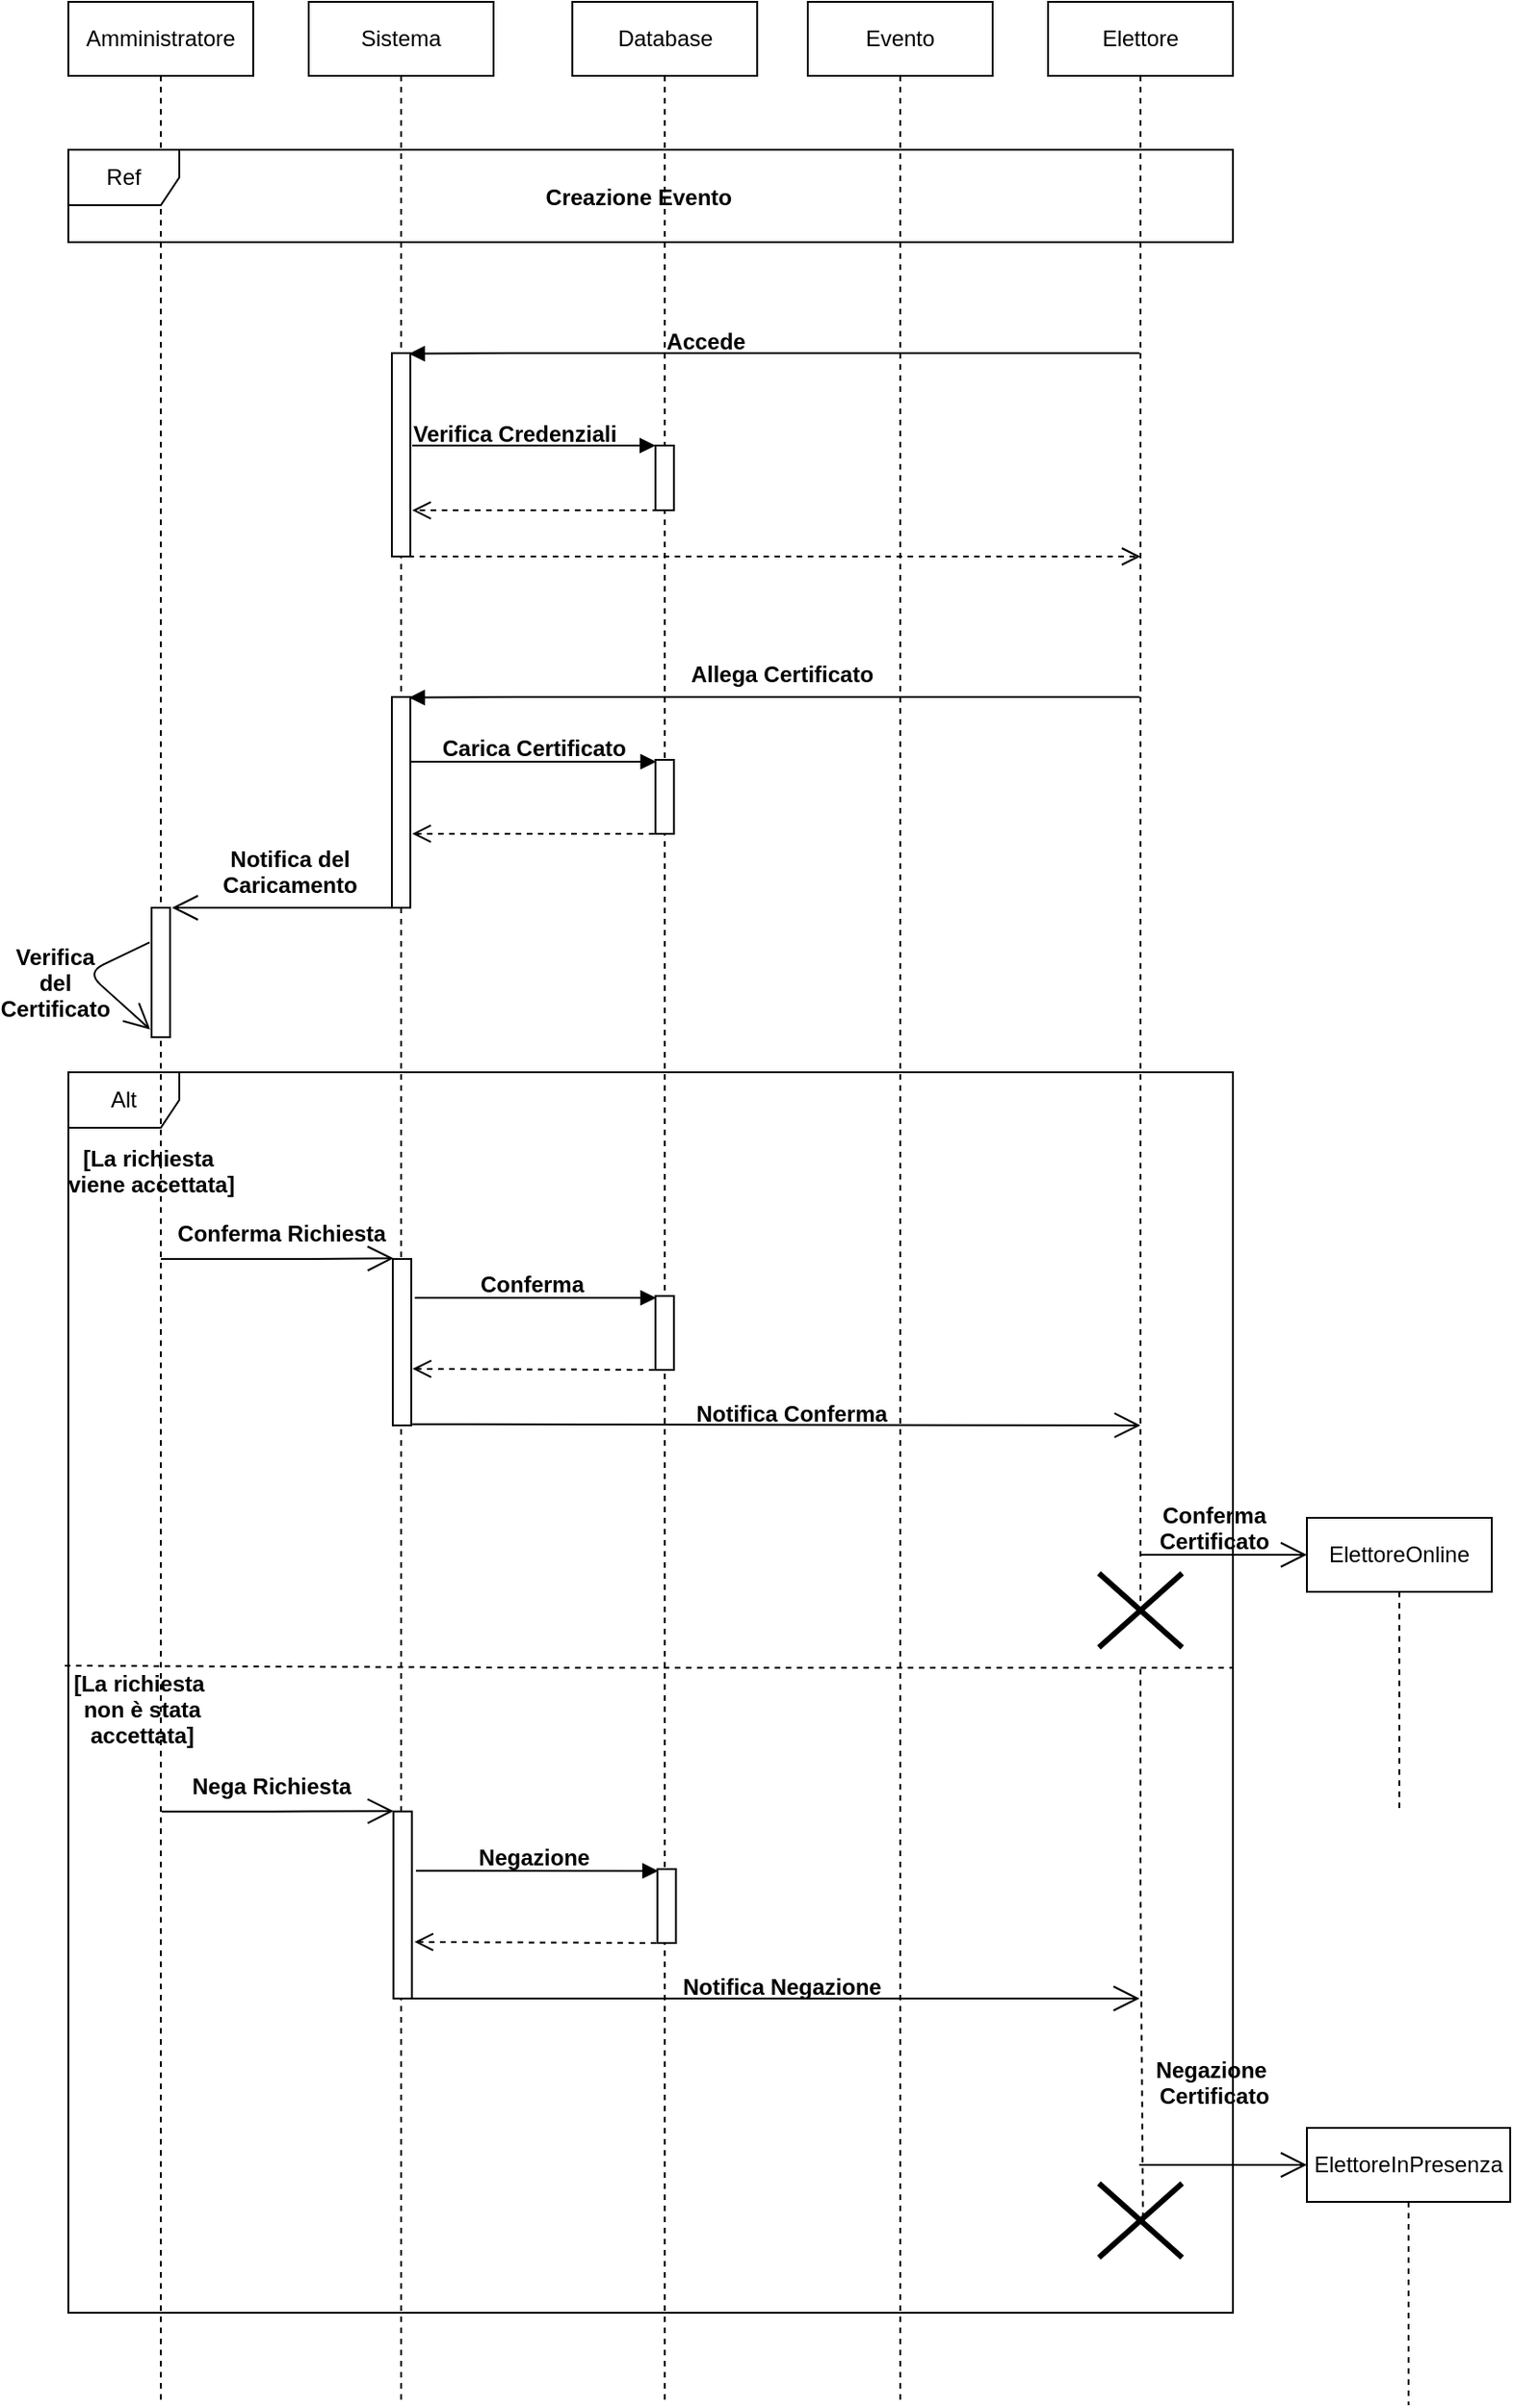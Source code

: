 <mxfile version="13.0.1" type="device"><diagram id="xIbB-L-WviXpPpuF0Ptj" name="Page-1"><mxGraphModel dx="1917" dy="494" grid="1" gridSize="10" guides="1" tooltips="1" connect="1" arrows="1" fold="1" page="1" pageScale="1" pageWidth="827" pageHeight="1169" math="0" shadow="0"><root><mxCell id="0"/><mxCell id="1" parent="0"/><mxCell id="BzQKoLPeAXlqbTUkZ_HC-1" value="Alt" style="shape=umlFrame;whiteSpace=wrap;html=1;" parent="1" vertex="1"><mxGeometry x="-790" y="599" width="630" height="671" as="geometry"/></mxCell><mxCell id="BzQKoLPeAXlqbTUkZ_HC-2" value="Creazione Evento" style="text;align=center;fontStyle=1;verticalAlign=middle;spacingLeft=3;spacingRight=3;strokeColor=none;rotatable=0;points=[[0,0.5],[1,0.5]];portConstraint=eastwest;" parent="1" vertex="1"><mxGeometry x="-546.37" y="112" width="130" height="26" as="geometry"/></mxCell><mxCell id="BzQKoLPeAXlqbTUkZ_HC-3" value="Amministratore" style="shape=umlLifeline;perimeter=lifelinePerimeter;whiteSpace=wrap;html=1;container=1;collapsible=0;recursiveResize=0;outlineConnect=0;" parent="1" vertex="1"><mxGeometry x="-790" y="20" width="100" height="1300" as="geometry"/></mxCell><mxCell id="TVfykX_zEu8tBTh0lBPi-2" value="" style="html=1;points=[];perimeter=orthogonalPerimeter;" parent="BzQKoLPeAXlqbTUkZ_HC-3" vertex="1"><mxGeometry x="45" y="490" width="10" height="70" as="geometry"/></mxCell><mxCell id="BzQKoLPeAXlqbTUkZ_HC-26" value="" style="endArrow=open;endFill=1;endSize=12;html=1;exitX=-0.1;exitY=0.267;exitDx=0;exitDy=0;exitPerimeter=0;entryX=-0.071;entryY=0.941;entryDx=0;entryDy=0;entryPerimeter=0;" parent="BzQKoLPeAXlqbTUkZ_HC-3" source="TVfykX_zEu8tBTh0lBPi-2" target="TVfykX_zEu8tBTh0lBPi-2" edge="1"><mxGeometry width="160" relative="1" as="geometry"><mxPoint x="49.5" y="540" as="sourcePoint"/><mxPoint x="40" y="557" as="targetPoint"/><Array as="points"><mxPoint x="10" y="525"/></Array></mxGeometry></mxCell><mxCell id="BzQKoLPeAXlqbTUkZ_HC-5" value="Sistema" style="shape=umlLifeline;perimeter=lifelinePerimeter;whiteSpace=wrap;html=1;container=1;collapsible=0;recursiveResize=0;outlineConnect=0;" parent="1" vertex="1"><mxGeometry x="-660" y="20" width="100" height="1300" as="geometry"/></mxCell><mxCell id="BzQKoLPeAXlqbTUkZ_HC-6" value="" style="html=1;points=[];perimeter=orthogonalPerimeter;" parent="BzQKoLPeAXlqbTUkZ_HC-5" vertex="1"><mxGeometry x="45" y="190" width="10" height="110" as="geometry"/></mxCell><mxCell id="BzQKoLPeAXlqbTUkZ_HC-9" value="" style="html=1;points=[];perimeter=orthogonalPerimeter;" parent="BzQKoLPeAXlqbTUkZ_HC-5" vertex="1"><mxGeometry x="45" y="376" width="10" height="114" as="geometry"/></mxCell><mxCell id="BzQKoLPeAXlqbTUkZ_HC-11" value="" style="html=1;points=[];perimeter=orthogonalPerimeter;" parent="BzQKoLPeAXlqbTUkZ_HC-5" vertex="1"><mxGeometry x="45.5" y="680" width="10" height="90" as="geometry"/></mxCell><mxCell id="BzQKoLPeAXlqbTUkZ_HC-12" value="" style="html=1;points=[];perimeter=orthogonalPerimeter;" parent="BzQKoLPeAXlqbTUkZ_HC-5" vertex="1"><mxGeometry x="45.83" y="978.82" width="10" height="101.18" as="geometry"/></mxCell><mxCell id="BzQKoLPeAXlqbTUkZ_HC-13" value="Evento" style="shape=umlLifeline;perimeter=lifelinePerimeter;whiteSpace=wrap;html=1;container=1;collapsible=0;recursiveResize=0;outlineConnect=0;" parent="1" vertex="1"><mxGeometry x="-390" y="20" width="100" height="1300" as="geometry"/></mxCell><mxCell id="BzQKoLPeAXlqbTUkZ_HC-14" value="Elettore" style="shape=umlLifeline;perimeter=lifelinePerimeter;whiteSpace=wrap;html=1;container=1;collapsible=0;recursiveResize=0;outlineConnect=0;" parent="1" vertex="1"><mxGeometry x="-260" y="20" width="100" height="870" as="geometry"/></mxCell><mxCell id="BzQKoLPeAXlqbTUkZ_HC-15" value="Ref" style="shape=umlFrame;whiteSpace=wrap;html=1;" parent="1" vertex="1"><mxGeometry x="-790" y="100" width="630" height="50" as="geometry"/></mxCell><mxCell id="BzQKoLPeAXlqbTUkZ_HC-17" value="Accede" style="text;align=center;fontStyle=1;verticalAlign=middle;spacingLeft=3;spacingRight=3;strokeColor=none;rotatable=0;points=[[0,0.5],[1,0.5]];portConstraint=eastwest;" parent="1" vertex="1"><mxGeometry x="-480" y="190" width="70" height="26" as="geometry"/></mxCell><mxCell id="BzQKoLPeAXlqbTUkZ_HC-18" value="" style="html=1;verticalAlign=bottom;endArrow=block;entryX=0.927;entryY=0.003;entryDx=0;entryDy=0;entryPerimeter=0;" parent="1" source="BzQKoLPeAXlqbTUkZ_HC-14" target="BzQKoLPeAXlqbTUkZ_HC-9" edge="1"><mxGeometry width="80" relative="1" as="geometry"><mxPoint x="-257.5" y="396" as="sourcePoint"/><mxPoint x="72.75" y="376" as="targetPoint"/><Array as="points"><mxPoint x="-537.25" y="396"/></Array></mxGeometry></mxCell><mxCell id="BzQKoLPeAXlqbTUkZ_HC-19" value="Allega Certificato" style="text;align=center;fontStyle=1;verticalAlign=middle;spacingLeft=3;spacingRight=3;strokeColor=none;rotatable=0;points=[[0,0.5],[1,0.5]];portConstraint=eastwest;" parent="1" vertex="1"><mxGeometry x="-465.19" y="370" width="122.75" height="26" as="geometry"/></mxCell><mxCell id="BzQKoLPeAXlqbTUkZ_HC-20" value="Notifica del&#10;Caricamento" style="text;align=center;fontStyle=1;verticalAlign=middle;spacingLeft=3;spacingRight=3;strokeColor=none;rotatable=0;points=[[0,0.5],[1,0.5]];portConstraint=eastwest;" parent="1" vertex="1"><mxGeometry x="-710" y="470" width="80" height="40" as="geometry"/></mxCell><mxCell id="BzQKoLPeAXlqbTUkZ_HC-25" value="" style="endArrow=open;endFill=1;endSize=12;html=1;exitX=0.3;exitY=1;exitDx=0;exitDy=0;exitPerimeter=0;entryX=1.1;entryY=0;entryDx=0;entryDy=0;entryPerimeter=0;" parent="1" source="BzQKoLPeAXlqbTUkZ_HC-9" target="TVfykX_zEu8tBTh0lBPi-2" edge="1"><mxGeometry width="160" relative="1" as="geometry"><mxPoint x="-639.7" y="477" as="sourcePoint"/><mxPoint x="-730" y="510" as="targetPoint"/></mxGeometry></mxCell><mxCell id="BzQKoLPeAXlqbTUkZ_HC-27" value="Verifica &#10;del&#10;Certificato" style="text;align=center;fontStyle=1;verticalAlign=middle;spacingLeft=3;spacingRight=3;strokeColor=none;rotatable=0;points=[[0,0.5],[1,0.5]];portConstraint=eastwest;" parent="1" vertex="1"><mxGeometry x="-827" y="527.25" width="60" height="45.5" as="geometry"/></mxCell><mxCell id="BzQKoLPeAXlqbTUkZ_HC-28" value="" style="endArrow=open;endFill=1;endSize=12;html=1;entryX=0.965;entryY=0.957;entryDx=0;entryDy=0;entryPerimeter=0;" parent="1" target="BzQKoLPeAXlqbTUkZ_HC-29" edge="1"><mxGeometry width="160" relative="1" as="geometry"><mxPoint x="-740" y="700" as="sourcePoint"/><mxPoint x="-609.5" y="700" as="targetPoint"/><Array as="points"><mxPoint x="-669.5" y="700"/></Array></mxGeometry></mxCell><mxCell id="BzQKoLPeAXlqbTUkZ_HC-29" value="Conferma Richiesta" style="text;align=center;fontStyle=1;verticalAlign=middle;spacingLeft=3;spacingRight=3;strokeColor=none;rotatable=0;points=[[0,0.5],[1,0.5]];portConstraint=eastwest;" parent="1" vertex="1"><mxGeometry x="-739.5" y="670" width="130" height="31" as="geometry"/></mxCell><mxCell id="BzQKoLPeAXlqbTUkZ_HC-30" value="" style="endArrow=none;dashed=1;html=1;exitX=-0.003;exitY=0.476;exitDx=0;exitDy=0;exitPerimeter=0;" parent="1" edge="1"><mxGeometry width="50" height="50" relative="1" as="geometry"><mxPoint x="-791.89" y="920" as="sourcePoint"/><mxPoint x="-160" y="921.08" as="targetPoint"/><Array as="points"><mxPoint x="-520" y="921.13"/></Array></mxGeometry></mxCell><mxCell id="BzQKoLPeAXlqbTUkZ_HC-31" value="[La richiesta &#10;non è stata&#10;accettata]" style="text;align=center;fontStyle=1;verticalAlign=middle;spacingLeft=3;spacingRight=3;strokeColor=none;rotatable=0;points=[[0,0.5],[1,0.5]];portConstraint=eastwest;" parent="1" vertex="1"><mxGeometry x="-790" y="930.0" width="80" height="26.05" as="geometry"/></mxCell><mxCell id="BzQKoLPeAXlqbTUkZ_HC-35" value="" style="endArrow=open;endFill=1;endSize=12;html=1;exitX=1.056;exitY=0.993;exitDx=0;exitDy=0;exitPerimeter=0;" parent="1" source="BzQKoLPeAXlqbTUkZ_HC-11" edge="1"><mxGeometry width="160" relative="1" as="geometry"><mxPoint x="-602.75" y="790" as="sourcePoint"/><mxPoint x="-210" y="790" as="targetPoint"/><Array as="points"/></mxGeometry></mxCell><mxCell id="BzQKoLPeAXlqbTUkZ_HC-36" value="Notifica Conferma" style="text;align=center;fontStyle=1;verticalAlign=middle;spacingLeft=3;spacingRight=3;strokeColor=none;rotatable=0;points=[[0,0.5],[1,0.5]];portConstraint=eastwest;" parent="1" vertex="1"><mxGeometry x="-456.12" y="770" width="115" height="26" as="geometry"/></mxCell><mxCell id="BzQKoLPeAXlqbTUkZ_HC-39" value="" style="endArrow=open;endFill=1;endSize=12;html=1;" parent="1" edge="1"><mxGeometry width="160" relative="1" as="geometry"><mxPoint x="-604.866" y="1100" as="sourcePoint"/><mxPoint x="-210.5" y="1100" as="targetPoint"/><Array as="points"><mxPoint x="-534.19" y="1100"/></Array></mxGeometry></mxCell><mxCell id="BzQKoLPeAXlqbTUkZ_HC-40" value="Notifica Negazione" style="text;align=center;fontStyle=1;verticalAlign=middle;spacingLeft=3;spacingRight=3;strokeColor=none;rotatable=0;points=[[0,0.5],[1,0.5]];portConstraint=eastwest;" parent="1" vertex="1"><mxGeometry x="-461.32" y="1080" width="115" height="26" as="geometry"/></mxCell><mxCell id="0BSD8KIeRI8A8VK40eBQ-1" value="Database" style="shape=umlLifeline;perimeter=lifelinePerimeter;whiteSpace=wrap;html=1;container=1;collapsible=0;recursiveResize=0;outlineConnect=0;" parent="1" vertex="1"><mxGeometry x="-517.38" y="20" width="100" height="1300" as="geometry"/></mxCell><mxCell id="0BSD8KIeRI8A8VK40eBQ-2" value="" style="html=1;points=[];perimeter=orthogonalPerimeter;" parent="0BSD8KIeRI8A8VK40eBQ-1" vertex="1"><mxGeometry x="45" y="240" width="10" height="35" as="geometry"/></mxCell><mxCell id="0BSD8KIeRI8A8VK40eBQ-8" value="" style="html=1;points=[];perimeter=orthogonalPerimeter;" parent="0BSD8KIeRI8A8VK40eBQ-1" vertex="1"><mxGeometry x="45" y="410" width="10" height="40" as="geometry"/></mxCell><mxCell id="0BSD8KIeRI8A8VK40eBQ-12" value="" style="html=1;points=[];perimeter=orthogonalPerimeter;" parent="0BSD8KIeRI8A8VK40eBQ-1" vertex="1"><mxGeometry x="45" y="700" width="10" height="40" as="geometry"/></mxCell><mxCell id="BzQKoLPeAXlqbTUkZ_HC-7" value="" style="html=1;verticalAlign=bottom;endArrow=block;entryX=0.927;entryY=0.003;entryDx=0;entryDy=0;entryPerimeter=0;" parent="1" source="BzQKoLPeAXlqbTUkZ_HC-14" target="BzQKoLPeAXlqbTUkZ_HC-6" edge="1"><mxGeometry width="80" relative="1" as="geometry"><mxPoint x="-330.5" y="210" as="sourcePoint"/><mxPoint x="-590" y="210" as="targetPoint"/><Array as="points"><mxPoint x="-540" y="210"/></Array></mxGeometry></mxCell><mxCell id="BzQKoLPeAXlqbTUkZ_HC-8" value="" style="html=1;verticalAlign=bottom;endArrow=open;dashed=1;endSize=8;exitX=0.9;exitY=1;exitDx=0;exitDy=0;exitPerimeter=0;" parent="1" source="BzQKoLPeAXlqbTUkZ_HC-6" edge="1"><mxGeometry relative="1" as="geometry"><mxPoint x="-430" y="240" as="sourcePoint"/><mxPoint x="-210" y="320" as="targetPoint"/></mxGeometry></mxCell><mxCell id="0BSD8KIeRI8A8VK40eBQ-3" value="" style="html=1;verticalAlign=bottom;endArrow=block;entryX=-0.003;entryY=0;entryDx=0;entryDy=0;entryPerimeter=0;" parent="1" target="0BSD8KIeRI8A8VK40eBQ-2" edge="1"><mxGeometry width="80" relative="1" as="geometry"><mxPoint x="-604" y="260" as="sourcePoint"/><mxPoint x="-510" y="260" as="targetPoint"/><Array as="points"/></mxGeometry></mxCell><mxCell id="0BSD8KIeRI8A8VK40eBQ-4" value="" style="html=1;verticalAlign=bottom;endArrow=open;dashed=1;endSize=8;exitX=0.137;exitY=1;exitDx=0;exitDy=0;exitPerimeter=0;entryX=1.1;entryY=0.773;entryDx=0;entryDy=0;entryPerimeter=0;" parent="1" source="0BSD8KIeRI8A8VK40eBQ-2" target="BzQKoLPeAXlqbTUkZ_HC-6" edge="1"><mxGeometry relative="1" as="geometry"><mxPoint x="-593.87" y="331.32" as="sourcePoint"/><mxPoint x="-200.5" y="331.32" as="targetPoint"/></mxGeometry></mxCell><mxCell id="0BSD8KIeRI8A8VK40eBQ-5" value="Verifica Credenziali" style="text;align=center;fontStyle=1;verticalAlign=middle;spacingLeft=3;spacingRight=3;strokeColor=none;rotatable=0;points=[[0,0.5],[1,0.5]];portConstraint=eastwest;" parent="1" vertex="1"><mxGeometry x="-610" y="240" width="123.29" height="26" as="geometry"/></mxCell><mxCell id="0BSD8KIeRI8A8VK40eBQ-6" value="[La richiesta &#10;viene accettata]" style="text;align=center;fontStyle=1;verticalAlign=middle;spacingLeft=3;spacingRight=3;strokeColor=none;rotatable=0;points=[[0,0.5],[1,0.5]];portConstraint=eastwest;" parent="1" vertex="1"><mxGeometry x="-790" y="640" width="90" height="23.5" as="geometry"/></mxCell><mxCell id="0BSD8KIeRI8A8VK40eBQ-7" value="" style="html=1;verticalAlign=bottom;endArrow=block;exitX=1;exitY=0.307;exitDx=0;exitDy=0;exitPerimeter=0;entryX=0.037;entryY=0.025;entryDx=0;entryDy=0;entryPerimeter=0;" parent="1" source="BzQKoLPeAXlqbTUkZ_HC-9" target="0BSD8KIeRI8A8VK40eBQ-8" edge="1"><mxGeometry width="80" relative="1" as="geometry"><mxPoint x="-200.5" y="406" as="sourcePoint"/><mxPoint x="-520" y="430" as="targetPoint"/><Array as="points"/></mxGeometry></mxCell><mxCell id="0BSD8KIeRI8A8VK40eBQ-10" value="" style="html=1;verticalAlign=bottom;endArrow=open;dashed=1;endSize=8;exitX=-0.063;exitY=1;exitDx=0;exitDy=0;exitPerimeter=0;entryX=1.1;entryY=0.649;entryDx=0;entryDy=0;entryPerimeter=0;" parent="1" source="0BSD8KIeRI8A8VK40eBQ-8" target="BzQKoLPeAXlqbTUkZ_HC-9" edge="1"><mxGeometry relative="1" as="geometry"><mxPoint x="-596" y="330" as="sourcePoint"/><mxPoint x="-200" y="330" as="targetPoint"/></mxGeometry></mxCell><mxCell id="0BSD8KIeRI8A8VK40eBQ-11" value="Carica Certificato" style="text;align=center;fontStyle=1;verticalAlign=middle;spacingLeft=3;spacingRight=3;strokeColor=none;rotatable=0;points=[[0,0.5],[1,0.5]];portConstraint=eastwest;" parent="1" vertex="1"><mxGeometry x="-599.31" y="410" width="122.75" height="26" as="geometry"/></mxCell><mxCell id="0BSD8KIeRI8A8VK40eBQ-13" value="" style="html=1;verticalAlign=bottom;endArrow=block;exitX=1;exitY=0.307;exitDx=0;exitDy=0;exitPerimeter=0;entryX=0.037;entryY=0.025;entryDx=0;entryDy=0;entryPerimeter=0;" parent="1" target="0BSD8KIeRI8A8VK40eBQ-12" edge="1"><mxGeometry width="80" relative="1" as="geometry"><mxPoint x="-602.62" y="720.998" as="sourcePoint"/><mxPoint x="-517.62" y="720" as="targetPoint"/><Array as="points"/></mxGeometry></mxCell><mxCell id="0BSD8KIeRI8A8VK40eBQ-14" value="" style="html=1;verticalAlign=bottom;endArrow=open;dashed=1;endSize=8;exitX=-0.063;exitY=1;exitDx=0;exitDy=0;exitPerimeter=0;entryX=1.056;entryY=0.549;entryDx=0;entryDy=0;entryPerimeter=0;" parent="1" source="0BSD8KIeRI8A8VK40eBQ-12" edge="1"><mxGeometry relative="1" as="geometry"><mxPoint x="-593.62" y="620" as="sourcePoint"/><mxPoint x="-603.81" y="759.41" as="targetPoint"/></mxGeometry></mxCell><mxCell id="0BSD8KIeRI8A8VK40eBQ-15" value="Conferma" style="text;align=center;fontStyle=1;verticalAlign=middle;spacingLeft=3;spacingRight=3;strokeColor=none;rotatable=0;points=[[0,0.5],[1,0.5]];portConstraint=eastwest;" parent="1" vertex="1"><mxGeometry x="-600.37" y="700" width="122.75" height="26" as="geometry"/></mxCell><mxCell id="0BSD8KIeRI8A8VK40eBQ-16" value="" style="html=1;points=[];perimeter=orthogonalPerimeter;" parent="1" vertex="1"><mxGeometry x="-471.32" y="1030" width="10" height="40" as="geometry"/></mxCell><mxCell id="0BSD8KIeRI8A8VK40eBQ-17" value="" style="html=1;verticalAlign=bottom;endArrow=block;exitX=1.217;exitY=0.317;exitDx=0;exitDy=0;exitPerimeter=0;entryX=0.037;entryY=0.025;entryDx=0;entryDy=0;entryPerimeter=0;" parent="1" source="BzQKoLPeAXlqbTUkZ_HC-12" target="0BSD8KIeRI8A8VK40eBQ-16" edge="1"><mxGeometry width="80" relative="1" as="geometry"><mxPoint x="-601.56" y="999.918" as="sourcePoint"/><mxPoint x="-516.56" y="998.92" as="targetPoint"/><Array as="points"/></mxGeometry></mxCell><mxCell id="0BSD8KIeRI8A8VK40eBQ-18" value="" style="html=1;verticalAlign=bottom;endArrow=open;dashed=1;endSize=8;exitX=-0.063;exitY=1;exitDx=0;exitDy=0;exitPerimeter=0;entryX=1.056;entryY=0.549;entryDx=0;entryDy=0;entryPerimeter=0;" parent="1" source="0BSD8KIeRI8A8VK40eBQ-16" edge="1"><mxGeometry relative="1" as="geometry"><mxPoint x="-592.56" y="930.0" as="sourcePoint"/><mxPoint x="-602.75" y="1069.41" as="targetPoint"/></mxGeometry></mxCell><mxCell id="0BSD8KIeRI8A8VK40eBQ-19" value="Negazione" style="text;align=center;fontStyle=1;verticalAlign=middle;spacingLeft=3;spacingRight=3;strokeColor=none;rotatable=0;points=[[0,0.5],[1,0.5]];portConstraint=eastwest;" parent="1" vertex="1"><mxGeometry x="-599.31" y="1010.0" width="122.75" height="26" as="geometry"/></mxCell><mxCell id="0BSD8KIeRI8A8VK40eBQ-24" value="ElettoreOnline" style="shape=umlLifeline;perimeter=lifelinePerimeter;whiteSpace=wrap;html=1;container=1;collapsible=0;recursiveResize=0;outlineConnect=0;" parent="1" vertex="1"><mxGeometry x="-120" y="840" width="100" height="160" as="geometry"/></mxCell><mxCell id="0BSD8KIeRI8A8VK40eBQ-25" value="" style="shape=umlDestroy;whiteSpace=wrap;html=1;strokeWidth=3;" parent="1" vertex="1"><mxGeometry x="-232.5" y="870" width="45" height="40.1" as="geometry"/></mxCell><mxCell id="0BSD8KIeRI8A8VK40eBQ-26" value="" style="endArrow=open;endFill=1;endSize=12;html=1;" parent="1" source="BzQKoLPeAXlqbTUkZ_HC-14" edge="1"><mxGeometry width="160" relative="1" as="geometry"><mxPoint x="-180" y="860" as="sourcePoint"/><mxPoint x="-120" y="860" as="targetPoint"/><Array as="points"/></mxGeometry></mxCell><mxCell id="BzQKoLPeAXlqbTUkZ_HC-37" value="Nega Richiesta" style="text;align=center;fontStyle=1;verticalAlign=middle;spacingLeft=3;spacingRight=3;strokeColor=none;rotatable=0;points=[[0,0.5],[1,0.5]];portConstraint=eastwest;" parent="1" vertex="1"><mxGeometry x="-745" y="968.92" width="130" height="31" as="geometry"/></mxCell><mxCell id="0BSD8KIeRI8A8VK40eBQ-27" value="" style="endArrow=open;endFill=1;endSize=12;html=1;entryX=0.011;entryY=-0.002;entryDx=0;entryDy=0;entryPerimeter=0;" parent="1" target="BzQKoLPeAXlqbTUkZ_HC-12" edge="1"><mxGeometry width="160" relative="1" as="geometry"><mxPoint x="-739.503" y="998.82" as="sourcePoint"/><mxPoint x="-613.72" y="998.487" as="targetPoint"/><Array as="points"><mxPoint x="-669.17" y="998.82"/></Array></mxGeometry></mxCell><mxCell id="0BSD8KIeRI8A8VK40eBQ-29" value="" style="endArrow=none;dashed=1;html=1;exitX=0.53;exitY=0.469;exitDx=0;exitDy=0;exitPerimeter=0;" parent="1" source="0BSD8KIeRI8A8VK40eBQ-32" edge="1"><mxGeometry width="50" height="50" relative="1" as="geometry"><mxPoint x="-210" y="1160" as="sourcePoint"/><mxPoint x="-210" y="920" as="targetPoint"/><Array as="points"><mxPoint x="-210" y="1040"/></Array></mxGeometry></mxCell><mxCell id="0BSD8KIeRI8A8VK40eBQ-30" value="Conferma &#10;Certificato" style="text;align=center;fontStyle=1;verticalAlign=middle;spacingLeft=3;spacingRight=3;strokeColor=none;rotatable=0;points=[[0,0.5],[1,0.5]];portConstraint=eastwest;" parent="1" vertex="1"><mxGeometry x="-200" y="830" width="60" height="30" as="geometry"/></mxCell><mxCell id="0BSD8KIeRI8A8VK40eBQ-31" value="ElettoreInPresenza" style="shape=umlLifeline;perimeter=lifelinePerimeter;whiteSpace=wrap;html=1;container=1;collapsible=0;recursiveResize=0;outlineConnect=0;" parent="1" vertex="1"><mxGeometry x="-120" y="1170" width="110" height="150" as="geometry"/></mxCell><mxCell id="0BSD8KIeRI8A8VK40eBQ-32" value="" style="shape=umlDestroy;whiteSpace=wrap;html=1;strokeWidth=3;" parent="1" vertex="1"><mxGeometry x="-232.5" y="1200" width="45" height="40.1" as="geometry"/></mxCell><mxCell id="0BSD8KIeRI8A8VK40eBQ-33" value="" style="endArrow=open;endFill=1;endSize=12;html=1;" parent="1" edge="1"><mxGeometry width="160" relative="1" as="geometry"><mxPoint x="-210.676" y="1190" as="sourcePoint"/><mxPoint x="-120" y="1190" as="targetPoint"/><Array as="points"/></mxGeometry></mxCell><mxCell id="0BSD8KIeRI8A8VK40eBQ-35" value="Negazione &#10;Certificato" style="text;align=center;fontStyle=1;verticalAlign=middle;spacingLeft=3;spacingRight=3;strokeColor=none;rotatable=0;points=[[0,0.5],[1,0.5]];portConstraint=eastwest;" parent="1" vertex="1"><mxGeometry x="-200" y="1130" width="60" height="30" as="geometry"/></mxCell></root></mxGraphModel></diagram></mxfile>
